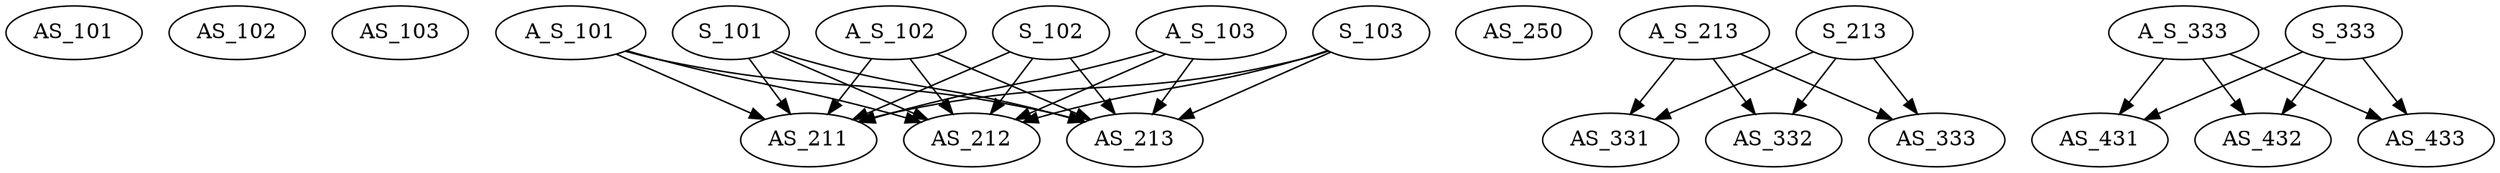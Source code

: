 digraph G {
    AS_101;
    AS_102;
    AS_103;
    edge [color=black];
    A_S_101 -> AS_211;
    S_101 -> AS_211;
    A_S_102 -> AS_211;
    S_102 -> AS_211;
    A_S_103 -> AS_211;
    S_103 -> AS_211;
    edge [color=black];
    A_S_101 -> AS_212;
    S_101 -> AS_212;
    A_S_102 -> AS_212;
    S_102 -> AS_212;
    A_S_103 -> AS_212;
    S_103 -> AS_212;
    edge [color=black];
    A_S_101 -> AS_213;
    S_101 -> AS_213;
    A_S_102 -> AS_213;
    S_102 -> AS_213;
    A_S_103 -> AS_213;
    S_103 -> AS_213;
    AS_250;
    edge [color=black];
    A_S_213 -> AS_331;
    S_213 -> AS_331;
    edge [color=black];
    A_S_213 -> AS_332;
    S_213 -> AS_332;
    edge [color=black];
    A_S_213 -> AS_333;
    S_213 -> AS_333;
    edge [color=black];
    A_S_333 -> AS_431;
    S_333 -> AS_431;
    edge [color=black];
    A_S_333 -> AS_432;
    S_333 -> AS_432;
    edge [color=black];
    A_S_333 -> AS_433;
    S_333 -> AS_433;
}
